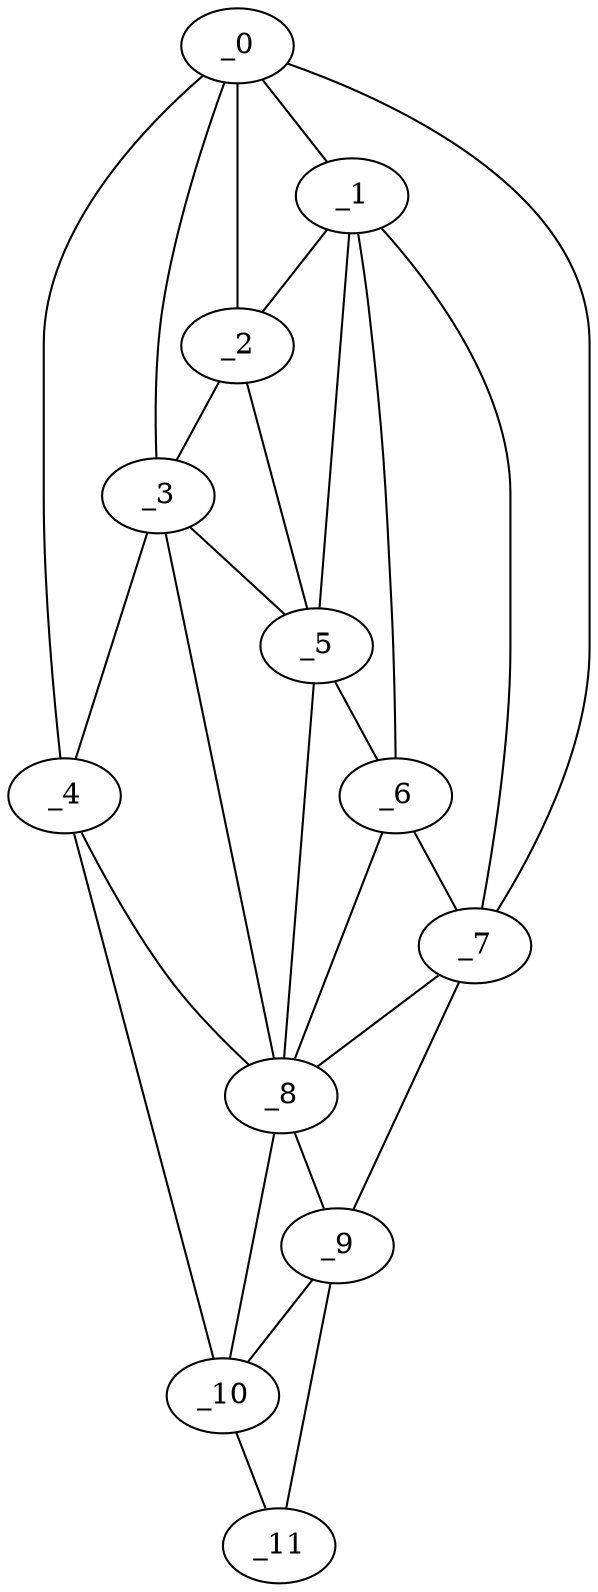 graph "obj97__140.gxl" {
	_0	 [x=23,
		y=38];
	_1	 [x=28,
		y=35];
	_0 -- _1	 [valence=2];
	_2	 [x=29,
		y=44];
	_0 -- _2	 [valence=1];
	_3	 [x=34,
		y=78];
	_0 -- _3	 [valence=1];
	_4	 [x=36,
		y=88];
	_0 -- _4	 [valence=1];
	_7	 [x=45,
		y=23];
	_0 -- _7	 [valence=1];
	_1 -- _2	 [valence=2];
	_5	 [x=39,
		y=43];
	_1 -- _5	 [valence=2];
	_6	 [x=42,
		y=31];
	_1 -- _6	 [valence=2];
	_1 -- _7	 [valence=1];
	_2 -- _3	 [valence=1];
	_2 -- _5	 [valence=2];
	_3 -- _4	 [valence=1];
	_3 -- _5	 [valence=2];
	_8	 [x=48,
		y=37];
	_3 -- _8	 [valence=2];
	_4 -- _8	 [valence=2];
	_10	 [x=107,
		y=23];
	_4 -- _10	 [valence=1];
	_5 -- _6	 [valence=2];
	_5 -- _8	 [valence=1];
	_6 -- _7	 [valence=2];
	_6 -- _8	 [valence=2];
	_7 -- _8	 [valence=2];
	_9	 [x=75,
		y=5];
	_7 -- _9	 [valence=1];
	_8 -- _9	 [valence=2];
	_8 -- _10	 [valence=2];
	_9 -- _10	 [valence=1];
	_11	 [x=111,
		y=10];
	_9 -- _11	 [valence=1];
	_10 -- _11	 [valence=1];
}
